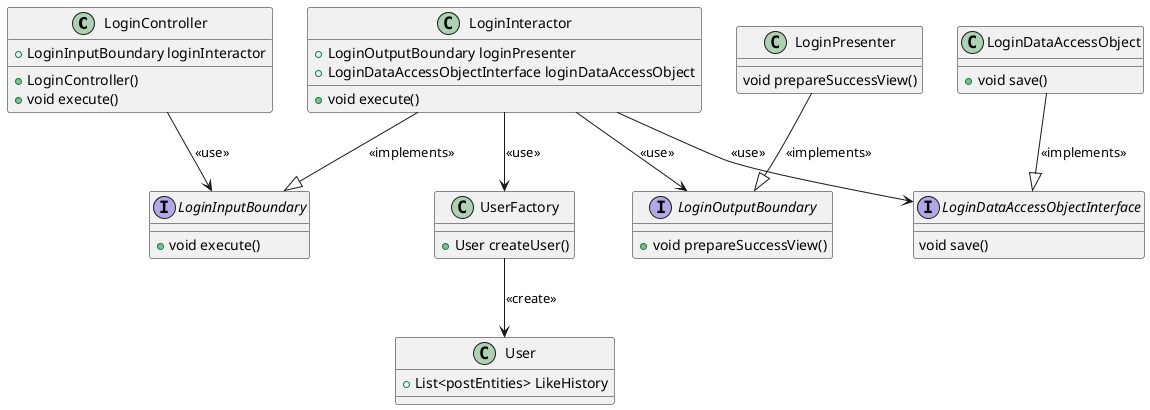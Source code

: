 @startuml
class LoginController{
+ LoginInputBoundary loginInteractor
+ LoginController()
+ void execute()
}
interface LoginInputBoundary{
+ void execute()
}
class LoginInteractor{
+ LoginOutputBoundary loginPresenter
+ LoginDataAccessObjectInterface loginDataAccessObject
+ void execute()
}
interface LoginDataAccessObjectInterface{
void save()
}
interface LoginOutputBoundary{
+ void prepareSuccessView()
}
class LoginPresenter{
void prepareSuccessView()
}
class UserFactory{
+ User createUser()
}

class User{
+ List<postEntities> LikeHistory
}
class LoginDataAccessObject{
+ void save()
}
UserFactory -down-> User : <<create>>
LoginController --> LoginInputBoundary : <<use>>
LoginInteractor --> LoginOutputBoundary : <<use>>
LoginInteractor --> LoginDataAccessObjectInterface : <<use>>
LoginInteractor --> UserFactory : <<use>>
LoginDataAccessObject --|> LoginDataAccessObjectInterface : <<implements>>
LoginInteractor --|> LoginInputBoundary : <<implements>>
LoginPresenter --|> LoginOutputBoundary : <<implements>>
@enduml